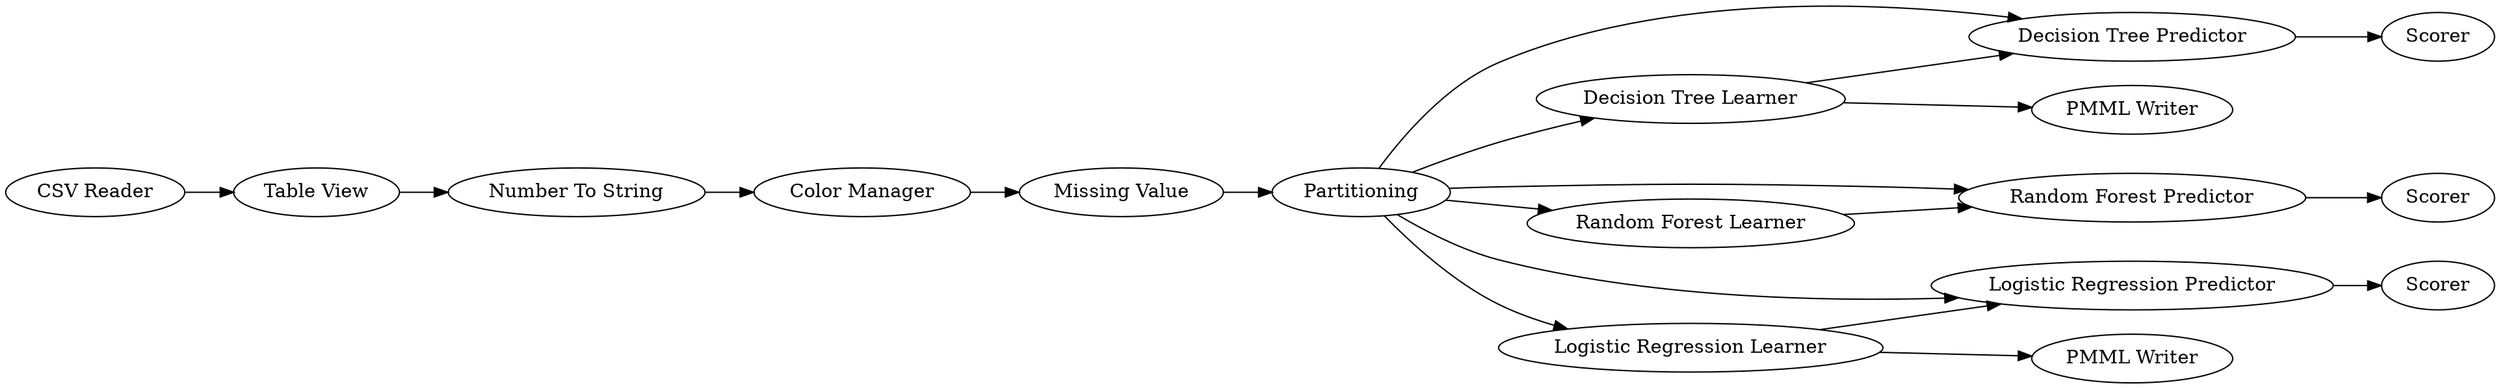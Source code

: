 digraph {
	7 -> 8
	7 -> 16
	4 -> 5
	8 -> 9
	13 -> 14
	7 -> 12
	12 -> 18
	2 -> 3
	12 -> 13
	7 -> 15
	8 -> 11
	15 -> 16
	7 -> 13
	6 -> 7
	7 -> 9
	3 -> 4
	5 -> 6
	9 -> 10
	16 -> 17
	5 [label="Color Manager"]
	16 [label="Random Forest Predictor"]
	13 [label="Logistic Regression Predictor"]
	7 [label=Partitioning]
	9 [label="Decision Tree Predictor"]
	11 [label="PMML Writer"]
	4 [label="Number To String"]
	18 [label="PMML Writer"]
	10 [label=Scorer]
	6 [label="Missing Value"]
	15 [label="Random Forest Learner"]
	8 [label="Decision Tree Learner"]
	14 [label=Scorer]
	17 [label=Scorer]
	3 [label="Table View"]
	2 [label="CSV Reader"]
	12 [label="Logistic Regression Learner"]
	rankdir=LR
}
